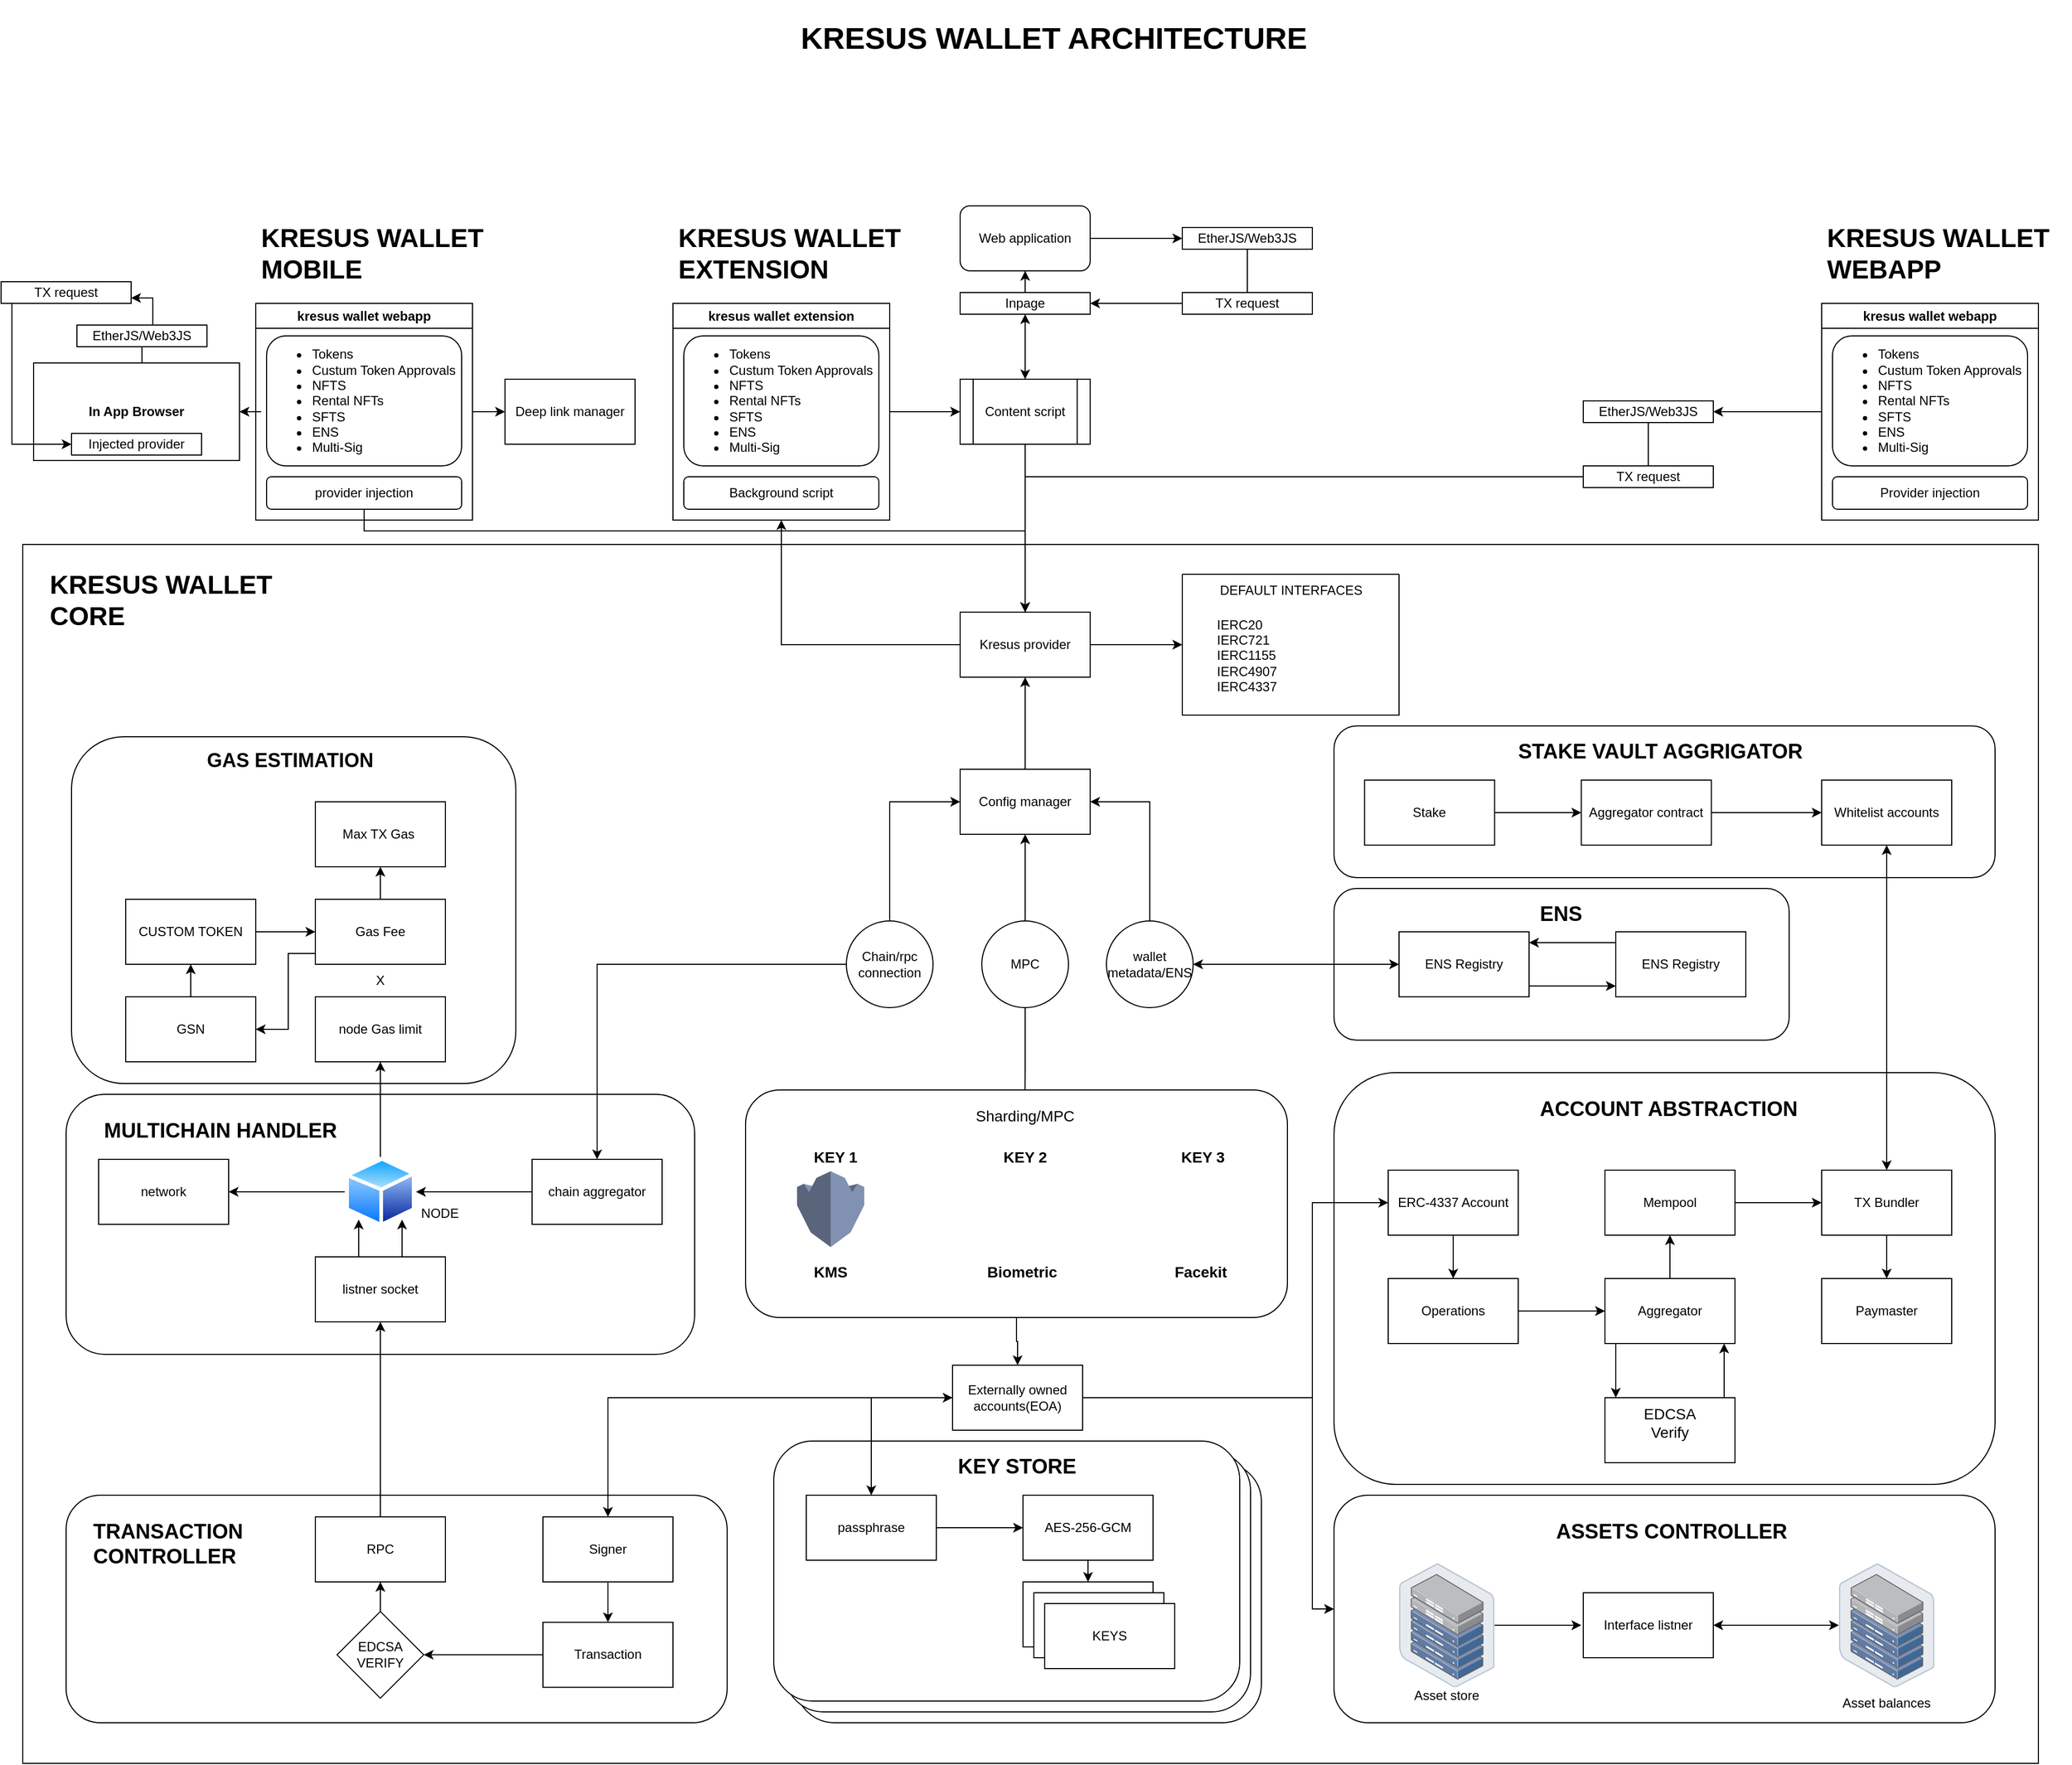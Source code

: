 <mxfile version="21.1.6" type="github">
  <diagram name="Page-1" id="n1fe1yE27rQRRwrI7tOu">
    <mxGraphModel dx="3718" dy="1398" grid="1" gridSize="10" guides="1" tooltips="1" connect="1" arrows="1" fold="1" page="1" pageScale="1" pageWidth="850" pageHeight="1100" math="0" shadow="0">
      <root>
        <mxCell id="0" />
        <mxCell id="1" parent="0" />
        <mxCell id="0-gvIS_jXQqOGHr48Svx-93" value="" style="rounded=0;whiteSpace=wrap;html=1;" parent="1" vertex="1">
          <mxGeometry x="-530" y="942.5" width="1860" height="1125" as="geometry" />
        </mxCell>
        <mxCell id="0-gvIS_jXQqOGHr48Svx-67" value="" style="rounded=1;whiteSpace=wrap;html=1;" parent="1" vertex="1">
          <mxGeometry x="183" y="1790" width="430" height="240" as="geometry" />
        </mxCell>
        <mxCell id="0-gvIS_jXQqOGHr48Svx-66" value="" style="rounded=1;whiteSpace=wrap;html=1;" parent="1" vertex="1">
          <mxGeometry x="173" y="1780" width="430" height="240" as="geometry" />
        </mxCell>
        <mxCell id="0-gvIS_jXQqOGHr48Svx-58" value="" style="rounded=1;whiteSpace=wrap;html=1;" parent="1" vertex="1">
          <mxGeometry x="163" y="1770" width="430" height="240" as="geometry" />
        </mxCell>
        <mxCell id="0-gvIS_jXQqOGHr48Svx-49" value="" style="rounded=1;whiteSpace=wrap;html=1;" parent="1" vertex="1">
          <mxGeometry x="-485" y="1120" width="410" height="320" as="geometry" />
        </mxCell>
        <mxCell id="0-gvIS_jXQqOGHr48Svx-39" value="" style="rounded=1;whiteSpace=wrap;html=1;" parent="1" vertex="1">
          <mxGeometry x="-490" y="1450" width="580" height="240" as="geometry" />
        </mxCell>
        <mxCell id="0-gvIS_jXQqOGHr48Svx-26" value="" style="rounded=1;whiteSpace=wrap;html=1;" parent="1" vertex="1">
          <mxGeometry x="680" y="1430" width="610" height="380" as="geometry" />
        </mxCell>
        <mxCell id="0-gvIS_jXQqOGHr48Svx-25" value="" style="rounded=1;whiteSpace=wrap;html=1;" parent="1" vertex="1">
          <mxGeometry x="680" y="1260" width="420" height="140" as="geometry" />
        </mxCell>
        <mxCell id="uHP_KrZKe9CXP2k7EGdI-4" value="" style="edgeStyle=orthogonalEdgeStyle;rounded=0;orthogonalLoop=1;jettySize=auto;html=1;" parent="1" source="uHP_KrZKe9CXP2k7EGdI-1" target="uHP_KrZKe9CXP2k7EGdI-3" edge="1">
          <mxGeometry relative="1" as="geometry" />
        </mxCell>
        <mxCell id="uHP_KrZKe9CXP2k7EGdI-1" value="kresus wallet extension" style="swimlane;whiteSpace=wrap;html=1;" parent="1" vertex="1">
          <mxGeometry x="70" y="720" width="200" height="200" as="geometry" />
        </mxCell>
        <mxCell id="uHP_KrZKe9CXP2k7EGdI-29" value="&lt;ul&gt;&lt;li&gt;Tokens&lt;/li&gt;&lt;li&gt;Custum Token Approvals&lt;/li&gt;&lt;li&gt;NFTS&lt;/li&gt;&lt;li&gt;Rental NFTs&lt;/li&gt;&lt;li&gt;SFTS&lt;/li&gt;&lt;li&gt;ENS&lt;/li&gt;&lt;li&gt;Multi-Sig&lt;/li&gt;&lt;/ul&gt;" style="rounded=1;whiteSpace=wrap;html=1;align=left;" parent="uHP_KrZKe9CXP2k7EGdI-1" vertex="1">
          <mxGeometry x="10" y="30" width="180" height="120" as="geometry" />
        </mxCell>
        <mxCell id="uHP_KrZKe9CXP2k7EGdI-30" value="Background script" style="rounded=1;whiteSpace=wrap;html=1;" parent="uHP_KrZKe9CXP2k7EGdI-1" vertex="1">
          <mxGeometry x="10" y="160" width="180" height="30" as="geometry" />
        </mxCell>
        <mxCell id="uHP_KrZKe9CXP2k7EGdI-12" value="" style="edgeStyle=orthogonalEdgeStyle;rounded=0;orthogonalLoop=1;jettySize=auto;html=1;" parent="1" source="uHP_KrZKe9CXP2k7EGdI-2" target="uHP_KrZKe9CXP2k7EGdI-10" edge="1">
          <mxGeometry relative="1" as="geometry" />
        </mxCell>
        <mxCell id="uHP_KrZKe9CXP2k7EGdI-2" value="Web application" style="rounded=1;whiteSpace=wrap;html=1;" parent="1" vertex="1">
          <mxGeometry x="335" y="630" width="120" height="60" as="geometry" />
        </mxCell>
        <mxCell id="uHP_KrZKe9CXP2k7EGdI-5" value="" style="edgeStyle=orthogonalEdgeStyle;rounded=0;orthogonalLoop=1;jettySize=auto;html=1;entryX=0.5;entryY=1;entryDx=0;entryDy=0;startArrow=classic;startFill=1;" parent="1" source="uHP_KrZKe9CXP2k7EGdI-3" target="uHP_KrZKe9CXP2k7EGdI-6" edge="1">
          <mxGeometry relative="1" as="geometry" />
        </mxCell>
        <mxCell id="uHP_KrZKe9CXP2k7EGdI-15" value="" style="edgeStyle=orthogonalEdgeStyle;rounded=0;orthogonalLoop=1;jettySize=auto;html=1;" parent="1" source="uHP_KrZKe9CXP2k7EGdI-3" target="uHP_KrZKe9CXP2k7EGdI-14" edge="1">
          <mxGeometry relative="1" as="geometry" />
        </mxCell>
        <mxCell id="uHP_KrZKe9CXP2k7EGdI-3" value="Content script" style="shape=process;whiteSpace=wrap;html=1;backgroundOutline=1;" parent="1" vertex="1">
          <mxGeometry x="335" y="790" width="120" height="60" as="geometry" />
        </mxCell>
        <mxCell id="uHP_KrZKe9CXP2k7EGdI-7" value="" style="edgeStyle=orthogonalEdgeStyle;rounded=0;orthogonalLoop=1;jettySize=auto;html=1;" parent="1" source="uHP_KrZKe9CXP2k7EGdI-6" target="uHP_KrZKe9CXP2k7EGdI-2" edge="1">
          <mxGeometry relative="1" as="geometry" />
        </mxCell>
        <mxCell id="uHP_KrZKe9CXP2k7EGdI-6" value="Inpage" style="rounded=0;whiteSpace=wrap;html=1;" parent="1" vertex="1">
          <mxGeometry x="335" y="710" width="120" height="20" as="geometry" />
        </mxCell>
        <mxCell id="uHP_KrZKe9CXP2k7EGdI-13" style="edgeStyle=orthogonalEdgeStyle;rounded=0;orthogonalLoop=1;jettySize=auto;html=1;entryX=1;entryY=0.5;entryDx=0;entryDy=0;" parent="1" source="0-gvIS_jXQqOGHr48Svx-9" target="uHP_KrZKe9CXP2k7EGdI-6" edge="1">
          <mxGeometry relative="1" as="geometry">
            <Array as="points" />
          </mxGeometry>
        </mxCell>
        <mxCell id="uHP_KrZKe9CXP2k7EGdI-10" value="EtherJS/Web3JS" style="rounded=0;whiteSpace=wrap;html=1;" parent="1" vertex="1">
          <mxGeometry x="540" y="650" width="120" height="20" as="geometry" />
        </mxCell>
        <mxCell id="uHP_KrZKe9CXP2k7EGdI-16" style="edgeStyle=orthogonalEdgeStyle;rounded=0;orthogonalLoop=1;jettySize=auto;html=1;entryX=0.5;entryY=1;entryDx=0;entryDy=0;" parent="1" source="uHP_KrZKe9CXP2k7EGdI-14" target="uHP_KrZKe9CXP2k7EGdI-1" edge="1">
          <mxGeometry relative="1" as="geometry" />
        </mxCell>
        <mxCell id="uHP_KrZKe9CXP2k7EGdI-28" style="edgeStyle=orthogonalEdgeStyle;rounded=0;orthogonalLoop=1;jettySize=auto;html=1;entryX=0;entryY=0.5;entryDx=0;entryDy=0;" parent="1" source="uHP_KrZKe9CXP2k7EGdI-14" edge="1">
          <mxGeometry relative="1" as="geometry">
            <mxPoint x="540.0" y="1035" as="targetPoint" />
          </mxGeometry>
        </mxCell>
        <mxCell id="uHP_KrZKe9CXP2k7EGdI-14" value="Kresus provider" style="whiteSpace=wrap;html=1;" parent="1" vertex="1">
          <mxGeometry x="335" y="1005" width="120" height="60" as="geometry" />
        </mxCell>
        <mxCell id="0-gvIS_jXQqOGHr48Svx-2" value="" style="edgeStyle=orthogonalEdgeStyle;rounded=0;orthogonalLoop=1;jettySize=auto;html=1;" parent="1" source="uHP_KrZKe9CXP2k7EGdI-17" target="uHP_KrZKe9CXP2k7EGdI-14" edge="1">
          <mxGeometry relative="1" as="geometry" />
        </mxCell>
        <mxCell id="uHP_KrZKe9CXP2k7EGdI-17" value="Config manager" style="whiteSpace=wrap;html=1;" parent="1" vertex="1">
          <mxGeometry x="335" y="1150" width="120" height="60" as="geometry" />
        </mxCell>
        <mxCell id="uHP_KrZKe9CXP2k7EGdI-20" style="edgeStyle=orthogonalEdgeStyle;rounded=0;orthogonalLoop=1;jettySize=auto;html=1;" parent="1" source="uHP_KrZKe9CXP2k7EGdI-19" target="uHP_KrZKe9CXP2k7EGdI-17" edge="1">
          <mxGeometry relative="1" as="geometry">
            <Array as="points">
              <mxPoint x="270" y="1180" />
            </Array>
          </mxGeometry>
        </mxCell>
        <mxCell id="0-gvIS_jXQqOGHr48Svx-30" value="" style="edgeStyle=orthogonalEdgeStyle;rounded=0;orthogonalLoop=1;jettySize=auto;html=1;" parent="1" source="uHP_KrZKe9CXP2k7EGdI-19" target="0-gvIS_jXQqOGHr48Svx-29" edge="1">
          <mxGeometry relative="1" as="geometry" />
        </mxCell>
        <mxCell id="uHP_KrZKe9CXP2k7EGdI-19" value="Chain/rpc&lt;br&gt;connection" style="ellipse;whiteSpace=wrap;html=1;aspect=fixed;" parent="1" vertex="1">
          <mxGeometry x="230" y="1290" width="80" height="80" as="geometry" />
        </mxCell>
        <mxCell id="uHP_KrZKe9CXP2k7EGdI-22" style="edgeStyle=orthogonalEdgeStyle;rounded=0;orthogonalLoop=1;jettySize=auto;html=1;entryX=0.5;entryY=1;entryDx=0;entryDy=0;" parent="1" source="uHP_KrZKe9CXP2k7EGdI-21" target="uHP_KrZKe9CXP2k7EGdI-17" edge="1">
          <mxGeometry relative="1" as="geometry" />
        </mxCell>
        <mxCell id="GO1gQ9hhBlQTtiSkjved-18" value="" style="edgeStyle=orthogonalEdgeStyle;rounded=0;orthogonalLoop=1;jettySize=auto;html=1;" parent="1" source="uHP_KrZKe9CXP2k7EGdI-21" target="GO1gQ9hhBlQTtiSkjved-11" edge="1">
          <mxGeometry relative="1" as="geometry" />
        </mxCell>
        <mxCell id="uHP_KrZKe9CXP2k7EGdI-21" value="MPC" style="ellipse;whiteSpace=wrap;html=1;aspect=fixed;" parent="1" vertex="1">
          <mxGeometry x="355" y="1290" width="80" height="80" as="geometry" />
        </mxCell>
        <mxCell id="uHP_KrZKe9CXP2k7EGdI-24" value="" style="edgeStyle=orthogonalEdgeStyle;rounded=0;orthogonalLoop=1;jettySize=auto;html=1;" parent="1" source="uHP_KrZKe9CXP2k7EGdI-23" target="uHP_KrZKe9CXP2k7EGdI-17" edge="1">
          <mxGeometry relative="1" as="geometry">
            <Array as="points">
              <mxPoint x="510" y="1180" />
            </Array>
          </mxGeometry>
        </mxCell>
        <mxCell id="0-gvIS_jXQqOGHr48Svx-20" value="" style="edgeStyle=orthogonalEdgeStyle;rounded=0;orthogonalLoop=1;jettySize=auto;html=1;strokeColor=none;startArrow=classic;startFill=1;" parent="1" source="uHP_KrZKe9CXP2k7EGdI-23" target="0-gvIS_jXQqOGHr48Svx-19" edge="1">
          <mxGeometry relative="1" as="geometry" />
        </mxCell>
        <mxCell id="0-gvIS_jXQqOGHr48Svx-23" style="edgeStyle=orthogonalEdgeStyle;rounded=0;orthogonalLoop=1;jettySize=auto;html=1;entryX=0;entryY=0.5;entryDx=0;entryDy=0;startArrow=classic;startFill=1;" parent="1" source="uHP_KrZKe9CXP2k7EGdI-23" target="0-gvIS_jXQqOGHr48Svx-19" edge="1">
          <mxGeometry relative="1" as="geometry">
            <mxPoint x="630" y="1370" as="targetPoint" />
          </mxGeometry>
        </mxCell>
        <mxCell id="uHP_KrZKe9CXP2k7EGdI-23" value="wallet metadata/ENS" style="ellipse;whiteSpace=wrap;html=1;aspect=fixed;" parent="1" vertex="1">
          <mxGeometry x="470" y="1290" width="80" height="80" as="geometry" />
        </mxCell>
        <mxCell id="uHP_KrZKe9CXP2k7EGdI-36" value="" style="edgeStyle=orthogonalEdgeStyle;rounded=0;orthogonalLoop=1;jettySize=auto;html=1;startArrow=classic;startFill=1;" parent="1" source="uHP_KrZKe9CXP2k7EGdI-25" target="uHP_KrZKe9CXP2k7EGdI-35" edge="1">
          <mxGeometry relative="1" as="geometry" />
        </mxCell>
        <mxCell id="GO1gQ9hhBlQTtiSkjved-21" style="edgeStyle=orthogonalEdgeStyle;rounded=0;orthogonalLoop=1;jettySize=auto;html=1;entryX=0;entryY=0.5;entryDx=0;entryDy=0;" parent="1" source="uHP_KrZKe9CXP2k7EGdI-25" target="uHP_KrZKe9CXP2k7EGdI-33" edge="1">
          <mxGeometry relative="1" as="geometry">
            <Array as="points">
              <mxPoint x="660" y="1730" />
              <mxPoint x="660" y="1550" />
            </Array>
          </mxGeometry>
        </mxCell>
        <mxCell id="GO1gQ9hhBlQTtiSkjved-29" style="edgeStyle=orthogonalEdgeStyle;rounded=0;orthogonalLoop=1;jettySize=auto;html=1;entryX=0;entryY=0.5;entryDx=0;entryDy=0;" parent="1" source="uHP_KrZKe9CXP2k7EGdI-25" target="GO1gQ9hhBlQTtiSkjved-25" edge="1">
          <mxGeometry relative="1" as="geometry">
            <Array as="points">
              <mxPoint x="660" y="1730" />
              <mxPoint x="660" y="1925" />
            </Array>
          </mxGeometry>
        </mxCell>
        <mxCell id="uHP_KrZKe9CXP2k7EGdI-25" value="Externally owned accounts(EOA)" style="whiteSpace=wrap;html=1;" parent="1" vertex="1">
          <mxGeometry x="328" y="1700" width="120" height="60" as="geometry" />
        </mxCell>
        <mxCell id="uHP_KrZKe9CXP2k7EGdI-32" value="" style="swimlane;startSize=0;" parent="1" vertex="1">
          <mxGeometry x="540" y="970" width="200" height="130" as="geometry" />
        </mxCell>
        <mxCell id="uHP_KrZKe9CXP2k7EGdI-38" value="DEFAULT INTERFACES" style="text;html=1;align=center;verticalAlign=middle;resizable=0;points=[];autosize=1;strokeColor=none;fillColor=none;" parent="uHP_KrZKe9CXP2k7EGdI-32" vertex="1">
          <mxGeometry x="20" width="160" height="30" as="geometry" />
        </mxCell>
        <mxCell id="uHP_KrZKe9CXP2k7EGdI-37" value="IERC20&lt;br&gt;IERC721&lt;br&gt;IERC1155&lt;br&gt;IERC4907&lt;br&gt;IERC4337" style="text;html=1;align=left;verticalAlign=middle;resizable=0;points=[];autosize=1;strokeColor=none;fillColor=none;" parent="uHP_KrZKe9CXP2k7EGdI-32" vertex="1">
          <mxGeometry x="30" y="30" width="80" height="90" as="geometry" />
        </mxCell>
        <mxCell id="0-gvIS_jXQqOGHr48Svx-18" value="" style="edgeStyle=orthogonalEdgeStyle;rounded=0;orthogonalLoop=1;jettySize=auto;html=1;" parent="1" source="uHP_KrZKe9CXP2k7EGdI-33" target="0-gvIS_jXQqOGHr48Svx-11" edge="1">
          <mxGeometry relative="1" as="geometry" />
        </mxCell>
        <mxCell id="uHP_KrZKe9CXP2k7EGdI-33" value="ERC-4337 Account" style="whiteSpace=wrap;html=1;" parent="1" vertex="1">
          <mxGeometry x="730" y="1520" width="120" height="60" as="geometry" />
        </mxCell>
        <mxCell id="0-gvIS_jXQqOGHr48Svx-61" value="" style="edgeStyle=orthogonalEdgeStyle;rounded=0;orthogonalLoop=1;jettySize=auto;html=1;" parent="1" source="uHP_KrZKe9CXP2k7EGdI-35" target="0-gvIS_jXQqOGHr48Svx-60" edge="1">
          <mxGeometry relative="1" as="geometry" />
        </mxCell>
        <mxCell id="uHP_KrZKe9CXP2k7EGdI-35" value="passphrase" style="whiteSpace=wrap;html=1;" parent="1" vertex="1">
          <mxGeometry x="193" y="1820" width="120" height="60" as="geometry" />
        </mxCell>
        <mxCell id="0-gvIS_jXQqOGHr48Svx-1" value="&lt;h1 style=&quot;font-size: 19px;&quot;&gt;ENS&lt;/h1&gt;" style="text;html=1;strokeColor=none;fillColor=none;spacing=5;spacingTop=-20;whiteSpace=wrap;overflow=hidden;rounded=0;fontSize=19;" parent="1" vertex="1">
          <mxGeometry x="865" y="1270" width="50" height="30" as="geometry" />
        </mxCell>
        <mxCell id="0-gvIS_jXQqOGHr48Svx-13" value="" style="edgeStyle=orthogonalEdgeStyle;rounded=0;orthogonalLoop=1;jettySize=auto;html=1;" parent="1" source="0-gvIS_jXQqOGHr48Svx-5" target="0-gvIS_jXQqOGHr48Svx-7" edge="1">
          <mxGeometry relative="1" as="geometry" />
        </mxCell>
        <mxCell id="GO1gQ9hhBlQTtiSkjved-23" value="" style="edgeStyle=orthogonalEdgeStyle;rounded=0;orthogonalLoop=1;jettySize=auto;html=1;" parent="1" source="0-gvIS_jXQqOGHr48Svx-5" target="GO1gQ9hhBlQTtiSkjved-22" edge="1">
          <mxGeometry relative="1" as="geometry">
            <Array as="points">
              <mxPoint x="940" y="1710" />
              <mxPoint x="940" y="1710" />
            </Array>
          </mxGeometry>
        </mxCell>
        <mxCell id="0-gvIS_jXQqOGHr48Svx-5" value="Aggregator" style="whiteSpace=wrap;html=1;" parent="1" vertex="1">
          <mxGeometry x="930" y="1620" width="120" height="60" as="geometry" />
        </mxCell>
        <mxCell id="0-gvIS_jXQqOGHr48Svx-15" value="" style="edgeStyle=orthogonalEdgeStyle;rounded=0;orthogonalLoop=1;jettySize=auto;html=1;" parent="1" source="0-gvIS_jXQqOGHr48Svx-7" target="0-gvIS_jXQqOGHr48Svx-14" edge="1">
          <mxGeometry relative="1" as="geometry" />
        </mxCell>
        <mxCell id="0-gvIS_jXQqOGHr48Svx-7" value="Mempool" style="whiteSpace=wrap;html=1;" parent="1" vertex="1">
          <mxGeometry x="930" y="1520" width="120" height="60" as="geometry" />
        </mxCell>
        <mxCell id="0-gvIS_jXQqOGHr48Svx-10" value="" style="edgeStyle=orthogonalEdgeStyle;rounded=0;orthogonalLoop=1;jettySize=auto;html=1;entryX=1;entryY=0.5;entryDx=0;entryDy=0;" parent="1" source="uHP_KrZKe9CXP2k7EGdI-10" target="0-gvIS_jXQqOGHr48Svx-9" edge="1">
          <mxGeometry relative="1" as="geometry">
            <Array as="points">
              <mxPoint x="600" y="720" />
            </Array>
            <mxPoint x="590" y="670" as="sourcePoint" />
            <mxPoint x="455" y="720" as="targetPoint" />
          </mxGeometry>
        </mxCell>
        <mxCell id="0-gvIS_jXQqOGHr48Svx-9" value="TX request" style="rounded=0;whiteSpace=wrap;html=1;" parent="1" vertex="1">
          <mxGeometry x="540" y="710" width="120" height="20" as="geometry" />
        </mxCell>
        <mxCell id="0-gvIS_jXQqOGHr48Svx-12" value="" style="edgeStyle=orthogonalEdgeStyle;rounded=0;orthogonalLoop=1;jettySize=auto;html=1;" parent="1" source="0-gvIS_jXQqOGHr48Svx-11" target="0-gvIS_jXQqOGHr48Svx-5" edge="1">
          <mxGeometry relative="1" as="geometry" />
        </mxCell>
        <mxCell id="0-gvIS_jXQqOGHr48Svx-11" value="Operations" style="whiteSpace=wrap;html=1;" parent="1" vertex="1">
          <mxGeometry x="730" y="1620" width="120" height="60" as="geometry" />
        </mxCell>
        <mxCell id="0-gvIS_jXQqOGHr48Svx-17" value="" style="edgeStyle=orthogonalEdgeStyle;rounded=0;orthogonalLoop=1;jettySize=auto;html=1;" parent="1" source="0-gvIS_jXQqOGHr48Svx-14" target="0-gvIS_jXQqOGHr48Svx-16" edge="1">
          <mxGeometry relative="1" as="geometry" />
        </mxCell>
        <mxCell id="0-gvIS_jXQqOGHr48Svx-14" value="TX Bundler" style="whiteSpace=wrap;html=1;" parent="1" vertex="1">
          <mxGeometry x="1130" y="1520" width="120" height="60" as="geometry" />
        </mxCell>
        <mxCell id="0-gvIS_jXQqOGHr48Svx-16" value="Paymaster" style="whiteSpace=wrap;html=1;" parent="1" vertex="1">
          <mxGeometry x="1130" y="1620" width="120" height="60" as="geometry" />
        </mxCell>
        <mxCell id="0-gvIS_jXQqOGHr48Svx-22" value="" style="edgeStyle=orthogonalEdgeStyle;rounded=0;orthogonalLoop=1;jettySize=auto;html=1;" parent="1" source="0-gvIS_jXQqOGHr48Svx-19" target="0-gvIS_jXQqOGHr48Svx-21" edge="1">
          <mxGeometry relative="1" as="geometry">
            <Array as="points">
              <mxPoint x="900" y="1350" />
              <mxPoint x="900" y="1350" />
            </Array>
          </mxGeometry>
        </mxCell>
        <mxCell id="0-gvIS_jXQqOGHr48Svx-19" value="ENS Registry" style="whiteSpace=wrap;html=1;" parent="1" vertex="1">
          <mxGeometry x="740" y="1300" width="120" height="60" as="geometry" />
        </mxCell>
        <mxCell id="0-gvIS_jXQqOGHr48Svx-21" value="ENS Registry" style="whiteSpace=wrap;html=1;" parent="1" vertex="1">
          <mxGeometry x="940" y="1300" width="120" height="60" as="geometry" />
        </mxCell>
        <mxCell id="0-gvIS_jXQqOGHr48Svx-24" value="" style="edgeStyle=orthogonalEdgeStyle;rounded=0;orthogonalLoop=1;jettySize=auto;html=1;startArrow=classic;startFill=1;endArrow=none;endFill=0;" parent="1" edge="1">
          <mxGeometry relative="1" as="geometry">
            <mxPoint x="860" y="1310" as="sourcePoint" />
            <mxPoint x="940" y="1310" as="targetPoint" />
            <Array as="points">
              <mxPoint x="900" y="1310" />
              <mxPoint x="900" y="1310" />
            </Array>
          </mxGeometry>
        </mxCell>
        <mxCell id="0-gvIS_jXQqOGHr48Svx-27" value="&lt;h1&gt;KRESUS WALLET EXTENSION&lt;/h1&gt;" style="text;html=1;strokeColor=none;fillColor=none;spacing=5;spacingTop=-20;whiteSpace=wrap;overflow=hidden;rounded=0;" parent="1" vertex="1">
          <mxGeometry x="70" y="640" width="230" height="60" as="geometry" />
        </mxCell>
        <mxCell id="0-gvIS_jXQqOGHr48Svx-28" value="&lt;h1 style=&quot;font-size: 19px;&quot;&gt;ACCOUNT ABSTRACTION&lt;/h1&gt;" style="text;html=1;strokeColor=none;fillColor=none;spacing=5;spacingTop=-20;whiteSpace=wrap;overflow=hidden;rounded=0;fontSize=19;" parent="1" vertex="1">
          <mxGeometry x="865" y="1450" width="250" height="30" as="geometry" />
        </mxCell>
        <mxCell id="0-gvIS_jXQqOGHr48Svx-32" value="" style="edgeStyle=orthogonalEdgeStyle;rounded=0;orthogonalLoop=1;jettySize=auto;html=1;entryX=1;entryY=0.5;entryDx=0;entryDy=0;" parent="1" source="0-gvIS_jXQqOGHr48Svx-29" target="4Xqdw0RBf_yIWAhOPVlr-11" edge="1">
          <mxGeometry relative="1" as="geometry">
            <mxPoint x="-155" y="1553.048" as="targetPoint" />
          </mxGeometry>
        </mxCell>
        <mxCell id="0-gvIS_jXQqOGHr48Svx-29" value="chain aggregator" style="whiteSpace=wrap;html=1;" parent="1" vertex="1">
          <mxGeometry x="-60" y="1510" width="120" height="60" as="geometry" />
        </mxCell>
        <mxCell id="0-gvIS_jXQqOGHr48Svx-43" value="" style="edgeStyle=orthogonalEdgeStyle;rounded=0;orthogonalLoop=1;jettySize=auto;html=1;exitX=0.5;exitY=0;exitDx=0;exitDy=0;" parent="1" source="4Xqdw0RBf_yIWAhOPVlr-11" target="0-gvIS_jXQqOGHr48Svx-42" edge="1">
          <mxGeometry relative="1" as="geometry">
            <mxPoint x="-214.952" y="1523" as="sourcePoint" />
          </mxGeometry>
        </mxCell>
        <mxCell id="0-gvIS_jXQqOGHr48Svx-33" value="network" style="whiteSpace=wrap;html=1;" parent="1" vertex="1">
          <mxGeometry x="-460" y="1510" width="120" height="60" as="geometry" />
        </mxCell>
        <mxCell id="4Xqdw0RBf_yIWAhOPVlr-13" value="" style="edgeStyle=orthogonalEdgeStyle;rounded=0;orthogonalLoop=1;jettySize=auto;html=1;" edge="1" parent="1" source="0-gvIS_jXQqOGHr48Svx-35" target="4Xqdw0RBf_yIWAhOPVlr-11">
          <mxGeometry relative="1" as="geometry">
            <Array as="points">
              <mxPoint x="-180" y="1580" />
              <mxPoint x="-180" y="1580" />
            </Array>
          </mxGeometry>
        </mxCell>
        <mxCell id="4Xqdw0RBf_yIWAhOPVlr-14" value="" style="edgeStyle=orthogonalEdgeStyle;rounded=0;orthogonalLoop=1;jettySize=auto;html=1;" edge="1" parent="1" source="0-gvIS_jXQqOGHr48Svx-35" target="4Xqdw0RBf_yIWAhOPVlr-11">
          <mxGeometry relative="1" as="geometry">
            <Array as="points">
              <mxPoint x="-220" y="1580" />
              <mxPoint x="-220" y="1580" />
            </Array>
          </mxGeometry>
        </mxCell>
        <mxCell id="0-gvIS_jXQqOGHr48Svx-35" value="listner socket" style="whiteSpace=wrap;html=1;" parent="1" vertex="1">
          <mxGeometry x="-260" y="1600" width="120" height="60" as="geometry" />
        </mxCell>
        <mxCell id="0-gvIS_jXQqOGHr48Svx-40" value="&lt;h1 style=&quot;font-size: 18px;&quot;&gt;GAS ESTIMATION&lt;/h1&gt;" style="text;html=1;strokeColor=none;fillColor=none;spacing=5;spacingTop=-20;whiteSpace=wrap;overflow=hidden;rounded=0;fontSize=18;" parent="1" vertex="1">
          <mxGeometry x="-365" y="1130" width="170" height="30" as="geometry" />
        </mxCell>
        <mxCell id="0-gvIS_jXQqOGHr48Svx-42" value="node Gas limit" style="whiteSpace=wrap;html=1;" parent="1" vertex="1">
          <mxGeometry x="-260" y="1360" width="120" height="60" as="geometry" />
        </mxCell>
        <mxCell id="0-gvIS_jXQqOGHr48Svx-48" value="" style="edgeStyle=orthogonalEdgeStyle;rounded=0;orthogonalLoop=1;jettySize=auto;html=1;" parent="1" source="0-gvIS_jXQqOGHr48Svx-44" target="0-gvIS_jXQqOGHr48Svx-47" edge="1">
          <mxGeometry relative="1" as="geometry" />
        </mxCell>
        <mxCell id="0-gvIS_jXQqOGHr48Svx-52" value="" style="edgeStyle=orthogonalEdgeStyle;rounded=0;orthogonalLoop=1;jettySize=auto;html=1;" parent="1" source="0-gvIS_jXQqOGHr48Svx-44" target="0-gvIS_jXQqOGHr48Svx-51" edge="1">
          <mxGeometry relative="1" as="geometry">
            <Array as="points">
              <mxPoint x="-285" y="1320" />
              <mxPoint x="-285" y="1390" />
            </Array>
          </mxGeometry>
        </mxCell>
        <mxCell id="0-gvIS_jXQqOGHr48Svx-44" value="Gas Fee" style="whiteSpace=wrap;html=1;" parent="1" vertex="1">
          <mxGeometry x="-260" y="1270" width="120" height="60" as="geometry" />
        </mxCell>
        <mxCell id="0-gvIS_jXQqOGHr48Svx-46" value="X" style="text;html=1;strokeColor=none;fillColor=none;align=center;verticalAlign=middle;whiteSpace=wrap;rounded=0;" parent="1" vertex="1">
          <mxGeometry x="-230" y="1330" width="60" height="30" as="geometry" />
        </mxCell>
        <mxCell id="0-gvIS_jXQqOGHr48Svx-47" value="Max TX Gas&amp;nbsp;" style="whiteSpace=wrap;html=1;" parent="1" vertex="1">
          <mxGeometry x="-260" y="1180" width="120" height="60" as="geometry" />
        </mxCell>
        <mxCell id="0-gvIS_jXQqOGHr48Svx-50" value="&lt;h1 style=&quot;font-size: 19px;&quot;&gt;MULTICHAIN HANDLER&lt;/h1&gt;" style="text;html=1;strokeColor=none;fillColor=none;spacing=5;spacingTop=-20;whiteSpace=wrap;overflow=hidden;rounded=0;fontSize=19;" parent="1" vertex="1">
          <mxGeometry x="-460" y="1470" width="230" height="30" as="geometry" />
        </mxCell>
        <mxCell id="0-gvIS_jXQqOGHr48Svx-54" value="" style="edgeStyle=orthogonalEdgeStyle;rounded=0;orthogonalLoop=1;jettySize=auto;html=1;" parent="1" source="0-gvIS_jXQqOGHr48Svx-51" target="0-gvIS_jXQqOGHr48Svx-53" edge="1">
          <mxGeometry relative="1" as="geometry" />
        </mxCell>
        <mxCell id="0-gvIS_jXQqOGHr48Svx-51" value="GSN" style="whiteSpace=wrap;html=1;" parent="1" vertex="1">
          <mxGeometry x="-435" y="1360" width="120" height="60" as="geometry" />
        </mxCell>
        <mxCell id="0-gvIS_jXQqOGHr48Svx-56" style="edgeStyle=orthogonalEdgeStyle;rounded=0;orthogonalLoop=1;jettySize=auto;html=1;" parent="1" source="0-gvIS_jXQqOGHr48Svx-53" target="0-gvIS_jXQqOGHr48Svx-44" edge="1">
          <mxGeometry relative="1" as="geometry" />
        </mxCell>
        <mxCell id="0-gvIS_jXQqOGHr48Svx-53" value="CUSTOM TOKEN" style="whiteSpace=wrap;html=1;" parent="1" vertex="1">
          <mxGeometry x="-435" y="1270" width="120" height="60" as="geometry" />
        </mxCell>
        <mxCell id="0-gvIS_jXQqOGHr48Svx-59" value="&lt;h1 style=&quot;font-size: 19px;&quot;&gt;KEY STORE&lt;/h1&gt;" style="text;html=1;strokeColor=none;fillColor=none;spacing=5;spacingTop=-20;whiteSpace=wrap;overflow=hidden;rounded=0;fontSize=19;" parent="1" vertex="1">
          <mxGeometry x="328" y="1780" width="120" height="30" as="geometry" />
        </mxCell>
        <mxCell id="0-gvIS_jXQqOGHr48Svx-63" value="" style="edgeStyle=orthogonalEdgeStyle;rounded=0;orthogonalLoop=1;jettySize=auto;html=1;" parent="1" source="0-gvIS_jXQqOGHr48Svx-60" target="0-gvIS_jXQqOGHr48Svx-62" edge="1">
          <mxGeometry relative="1" as="geometry" />
        </mxCell>
        <mxCell id="0-gvIS_jXQqOGHr48Svx-60" value="AES-256-GCM" style="whiteSpace=wrap;html=1;" parent="1" vertex="1">
          <mxGeometry x="393" y="1820" width="120" height="60" as="geometry" />
        </mxCell>
        <mxCell id="0-gvIS_jXQqOGHr48Svx-62" value="" style="whiteSpace=wrap;html=1;" parent="1" vertex="1">
          <mxGeometry x="393" y="1900" width="120" height="60" as="geometry" />
        </mxCell>
        <mxCell id="0-gvIS_jXQqOGHr48Svx-64" value="" style="whiteSpace=wrap;html=1;" parent="1" vertex="1">
          <mxGeometry x="403" y="1910" width="120" height="60" as="geometry" />
        </mxCell>
        <mxCell id="0-gvIS_jXQqOGHr48Svx-65" value="KEYS" style="whiteSpace=wrap;html=1;" parent="1" vertex="1">
          <mxGeometry x="413" y="1920" width="120" height="60" as="geometry" />
        </mxCell>
        <mxCell id="0-gvIS_jXQqOGHr48Svx-83" style="edgeStyle=orthogonalEdgeStyle;rounded=0;orthogonalLoop=1;jettySize=auto;html=1;entryX=1;entryY=0.5;entryDx=0;entryDy=0;" parent="1" source="0-gvIS_jXQqOGHr48Svx-70" target="0-gvIS_jXQqOGHr48Svx-79" edge="1">
          <mxGeometry relative="1" as="geometry" />
        </mxCell>
        <mxCell id="0-gvIS_jXQqOGHr48Svx-70" value="kresus wallet webapp" style="swimlane;whiteSpace=wrap;html=1;" parent="1" vertex="1">
          <mxGeometry x="1130" y="720" width="200" height="200" as="geometry" />
        </mxCell>
        <mxCell id="0-gvIS_jXQqOGHr48Svx-71" value="&lt;ul&gt;&lt;li&gt;Tokens&lt;/li&gt;&lt;li&gt;Custum Token Approvals&lt;/li&gt;&lt;li&gt;NFTS&lt;/li&gt;&lt;li&gt;Rental NFTs&lt;/li&gt;&lt;li&gt;SFTS&lt;/li&gt;&lt;li&gt;ENS&lt;/li&gt;&lt;li&gt;Multi-Sig&lt;/li&gt;&lt;/ul&gt;" style="rounded=1;whiteSpace=wrap;html=1;align=left;" parent="0-gvIS_jXQqOGHr48Svx-70" vertex="1">
          <mxGeometry x="10" y="30" width="180" height="120" as="geometry" />
        </mxCell>
        <mxCell id="0-gvIS_jXQqOGHr48Svx-72" value="Provider injection" style="rounded=1;whiteSpace=wrap;html=1;" parent="0-gvIS_jXQqOGHr48Svx-70" vertex="1">
          <mxGeometry x="10" y="160" width="180" height="30" as="geometry" />
        </mxCell>
        <mxCell id="0-gvIS_jXQqOGHr48Svx-78" style="edgeStyle=orthogonalEdgeStyle;rounded=0;orthogonalLoop=1;jettySize=auto;html=1;entryX=0.5;entryY=0;entryDx=0;entryDy=0;" parent="1" source="0-gvIS_jXQqOGHr48Svx-81" target="uHP_KrZKe9CXP2k7EGdI-14" edge="1">
          <mxGeometry relative="1" as="geometry">
            <Array as="points" />
            <mxPoint x="825" y="880" as="targetPoint" />
          </mxGeometry>
        </mxCell>
        <mxCell id="0-gvIS_jXQqOGHr48Svx-79" value="EtherJS/Web3JS" style="rounded=0;whiteSpace=wrap;html=1;" parent="1" vertex="1">
          <mxGeometry x="910" y="810" width="120" height="20" as="geometry" />
        </mxCell>
        <mxCell id="0-gvIS_jXQqOGHr48Svx-80" value="" style="edgeStyle=orthogonalEdgeStyle;rounded=0;orthogonalLoop=1;jettySize=auto;html=1;entryX=1;entryY=0.5;entryDx=0;entryDy=0;" parent="1" source="0-gvIS_jXQqOGHr48Svx-79" target="0-gvIS_jXQqOGHr48Svx-81" edge="1">
          <mxGeometry relative="1" as="geometry">
            <Array as="points">
              <mxPoint x="970" y="880" />
            </Array>
            <mxPoint x="960" y="830" as="sourcePoint" />
            <mxPoint x="825" y="880" as="targetPoint" />
          </mxGeometry>
        </mxCell>
        <mxCell id="0-gvIS_jXQqOGHr48Svx-81" value="TX request" style="rounded=0;whiteSpace=wrap;html=1;" parent="1" vertex="1">
          <mxGeometry x="910" y="870" width="120" height="20" as="geometry" />
        </mxCell>
        <mxCell id="0-gvIS_jXQqOGHr48Svx-82" value="&lt;h1&gt;KRESUS WALLET WEBAPP&lt;/h1&gt;" style="text;html=1;strokeColor=none;fillColor=none;spacing=5;spacingTop=-20;whiteSpace=wrap;overflow=hidden;rounded=0;" parent="1" vertex="1">
          <mxGeometry x="1130" y="640" width="230" height="60" as="geometry" />
        </mxCell>
        <mxCell id="0-gvIS_jXQqOGHr48Svx-101" value="" style="edgeStyle=orthogonalEdgeStyle;rounded=0;orthogonalLoop=1;jettySize=auto;html=1;" parent="1" source="0-gvIS_jXQqOGHr48Svx-85" target="0-gvIS_jXQqOGHr48Svx-100" edge="1">
          <mxGeometry relative="1" as="geometry" />
        </mxCell>
        <mxCell id="0-gvIS_jXQqOGHr48Svx-105" value="" style="edgeStyle=orthogonalEdgeStyle;rounded=0;orthogonalLoop=1;jettySize=auto;html=1;" parent="1" source="0-gvIS_jXQqOGHr48Svx-85" target="0-gvIS_jXQqOGHr48Svx-104" edge="1">
          <mxGeometry relative="1" as="geometry" />
        </mxCell>
        <mxCell id="0-gvIS_jXQqOGHr48Svx-85" value="kresus wallet webapp" style="swimlane;whiteSpace=wrap;html=1;" parent="1" vertex="1">
          <mxGeometry x="-315" y="720" width="200" height="200" as="geometry" />
        </mxCell>
        <mxCell id="0-gvIS_jXQqOGHr48Svx-86" value="&lt;ul&gt;&lt;li&gt;Tokens&lt;/li&gt;&lt;li&gt;Custum Token Approvals&lt;/li&gt;&lt;li&gt;NFTS&lt;/li&gt;&lt;li&gt;Rental NFTs&lt;/li&gt;&lt;li&gt;SFTS&lt;/li&gt;&lt;li&gt;ENS&lt;/li&gt;&lt;li&gt;Multi-Sig&lt;/li&gt;&lt;/ul&gt;" style="rounded=1;whiteSpace=wrap;html=1;align=left;" parent="0-gvIS_jXQqOGHr48Svx-85" vertex="1">
          <mxGeometry x="10" y="30" width="180" height="120" as="geometry" />
        </mxCell>
        <mxCell id="0-gvIS_jXQqOGHr48Svx-87" value="provider injection" style="rounded=1;whiteSpace=wrap;html=1;" parent="0-gvIS_jXQqOGHr48Svx-85" vertex="1">
          <mxGeometry x="10" y="160" width="180" height="30" as="geometry" />
        </mxCell>
        <mxCell id="0-gvIS_jXQqOGHr48Svx-110" style="edgeStyle=orthogonalEdgeStyle;rounded=0;orthogonalLoop=1;jettySize=auto;html=1;entryX=1;entryY=0.75;entryDx=0;entryDy=0;" parent="1" source="0-gvIS_jXQqOGHr48Svx-88" target="0-gvIS_jXQqOGHr48Svx-90" edge="1">
          <mxGeometry relative="1" as="geometry">
            <Array as="points">
              <mxPoint x="-410" y="715" />
            </Array>
          </mxGeometry>
        </mxCell>
        <mxCell id="0-gvIS_jXQqOGHr48Svx-111" value="" style="edgeStyle=orthogonalEdgeStyle;rounded=0;orthogonalLoop=1;jettySize=auto;html=1;" parent="1" source="0-gvIS_jXQqOGHr48Svx-88" target="0-gvIS_jXQqOGHr48Svx-102" edge="1">
          <mxGeometry relative="1" as="geometry" />
        </mxCell>
        <mxCell id="0-gvIS_jXQqOGHr48Svx-88" value="EtherJS/Web3JS" style="rounded=0;whiteSpace=wrap;html=1;" parent="1" vertex="1">
          <mxGeometry x="-480" y="740" width="120" height="20" as="geometry" />
        </mxCell>
        <mxCell id="0-gvIS_jXQqOGHr48Svx-90" value="TX request" style="rounded=0;whiteSpace=wrap;html=1;" parent="1" vertex="1">
          <mxGeometry x="-550" y="700" width="120" height="20" as="geometry" />
        </mxCell>
        <mxCell id="0-gvIS_jXQqOGHr48Svx-91" value="&lt;h1&gt;KRESUS WALLET MOBILE&lt;/h1&gt;" style="text;html=1;strokeColor=none;fillColor=none;spacing=5;spacingTop=-20;whiteSpace=wrap;overflow=hidden;rounded=0;" parent="1" vertex="1">
          <mxGeometry x="-315" y="640" width="230" height="60" as="geometry" />
        </mxCell>
        <mxCell id="0-gvIS_jXQqOGHr48Svx-95" value="&lt;h1&gt;KRESUS WALLET CORE&lt;/h1&gt;" style="text;html=1;strokeColor=none;fillColor=none;spacing=5;spacingTop=-20;whiteSpace=wrap;overflow=hidden;rounded=0;" parent="1" vertex="1">
          <mxGeometry x="-510" y="960" width="230" height="60" as="geometry" />
        </mxCell>
        <mxCell id="0-gvIS_jXQqOGHr48Svx-100" value="In App Browser" style="whiteSpace=wrap;html=1;fontStyle=1;startSize=23;" parent="1" vertex="1">
          <mxGeometry x="-520" y="775" width="190" height="90" as="geometry" />
        </mxCell>
        <mxCell id="0-gvIS_jXQqOGHr48Svx-102" value="Injected provider" style="rounded=0;whiteSpace=wrap;html=1;" parent="1" vertex="1">
          <mxGeometry x="-485" y="840" width="120" height="20" as="geometry" />
        </mxCell>
        <mxCell id="0-gvIS_jXQqOGHr48Svx-104" value="&lt;span style=&quot;font-weight: normal;&quot;&gt;Deep link manager&lt;/span&gt;" style="whiteSpace=wrap;html=1;fontStyle=1;startSize=23;" parent="1" vertex="1">
          <mxGeometry x="-85" y="790" width="120" height="60" as="geometry" />
        </mxCell>
        <mxCell id="0-gvIS_jXQqOGHr48Svx-108" style="edgeStyle=orthogonalEdgeStyle;rounded=0;orthogonalLoop=1;jettySize=auto;html=1;" parent="1" source="0-gvIS_jXQqOGHr48Svx-90" target="0-gvIS_jXQqOGHr48Svx-102" edge="1">
          <mxGeometry relative="1" as="geometry">
            <Array as="points">
              <mxPoint x="-540" y="850" />
            </Array>
          </mxGeometry>
        </mxCell>
        <mxCell id="0-gvIS_jXQqOGHr48Svx-112" style="edgeStyle=orthogonalEdgeStyle;rounded=0;orthogonalLoop=1;jettySize=auto;html=1;entryX=0.5;entryY=0;entryDx=0;entryDy=0;" parent="1" source="0-gvIS_jXQqOGHr48Svx-87" target="uHP_KrZKe9CXP2k7EGdI-14" edge="1">
          <mxGeometry relative="1" as="geometry">
            <Array as="points">
              <mxPoint x="-215" y="930" />
              <mxPoint x="395" y="930" />
            </Array>
          </mxGeometry>
        </mxCell>
        <mxCell id="GO1gQ9hhBlQTtiSkjved-20" value="" style="edgeStyle=orthogonalEdgeStyle;rounded=0;orthogonalLoop=1;jettySize=auto;html=1;" parent="1" source="GO1gQ9hhBlQTtiSkjved-2" target="uHP_KrZKe9CXP2k7EGdI-25" edge="1">
          <mxGeometry relative="1" as="geometry" />
        </mxCell>
        <mxCell id="GO1gQ9hhBlQTtiSkjved-2" value="" style="rounded=1;whiteSpace=wrap;html=1;" parent="1" vertex="1">
          <mxGeometry x="137" y="1446" width="500" height="210" as="geometry" />
        </mxCell>
        <mxCell id="GO1gQ9hhBlQTtiSkjved-3" value="Sharding/MPC" style="text;html=1;strokeColor=none;fillColor=none;align=center;verticalAlign=middle;whiteSpace=wrap;rounded=0;fontSize=14;" parent="1" vertex="1">
          <mxGeometry x="364.5" y="1455" width="60" height="30" as="geometry" />
        </mxCell>
        <mxCell id="GO1gQ9hhBlQTtiSkjved-4" value="" style="outlineConnect=0;dashed=0;verticalLabelPosition=bottom;verticalAlign=top;align=center;html=1;shape=mxgraph.aws3.kms;fillColor=#8191b2;gradientColor=none;strokeColor=#8191b2;" parent="1" vertex="1">
          <mxGeometry x="184.5" y="1521" width="62" height="70" as="geometry" />
        </mxCell>
        <mxCell id="GO1gQ9hhBlQTtiSkjved-5" value="" style="shape=image;html=1;verticalAlign=top;verticalLabelPosition=bottom;labelBackgroundColor=#ffffff;imageAspect=0;aspect=fixed;image=https://cdn3.iconfinder.com/data/icons/user-interface-169/32/plus-128.png" parent="1" vertex="1">
          <mxGeometry x="285.5" y="1536.5" width="39" height="39" as="geometry" />
        </mxCell>
        <mxCell id="GO1gQ9hhBlQTtiSkjved-6" value="" style="shape=image;html=1;verticalAlign=top;verticalLabelPosition=bottom;labelBackgroundColor=#ffffff;imageAspect=0;aspect=fixed;image=https://cdn3.iconfinder.com/data/icons/user-interface-169/32/plus-128.png" parent="1" vertex="1">
          <mxGeometry x="454.5" y="1536.5" width="39" height="39" as="geometry" />
        </mxCell>
        <mxCell id="GO1gQ9hhBlQTtiSkjved-7" value="&lt;h1&gt;&lt;font style=&quot;font-size: 14px;&quot;&gt;KMS&lt;/font&gt;&lt;/h1&gt;" style="text;html=1;strokeColor=none;fillColor=none;spacing=5;spacingTop=-20;whiteSpace=wrap;overflow=hidden;rounded=0;" parent="1" vertex="1">
          <mxGeometry x="194.5" y="1591" width="40" height="40" as="geometry" />
        </mxCell>
        <mxCell id="GO1gQ9hhBlQTtiSkjved-8" value="&lt;h1&gt;&lt;font style=&quot;font-size: 14px;&quot;&gt;Biometric&lt;/font&gt;&lt;/h1&gt;" style="text;html=1;strokeColor=none;fillColor=none;spacing=5;spacingTop=-20;whiteSpace=wrap;overflow=hidden;rounded=0;" parent="1" vertex="1">
          <mxGeometry x="354.5" y="1591" width="80" height="40" as="geometry" />
        </mxCell>
        <mxCell id="GO1gQ9hhBlQTtiSkjved-9" value="&lt;h1&gt;&lt;font style=&quot;font-size: 14px;&quot;&gt;Facekit&lt;/font&gt;&lt;/h1&gt;" style="text;html=1;strokeColor=none;fillColor=none;spacing=5;spacingTop=-20;whiteSpace=wrap;overflow=hidden;rounded=0;" parent="1" vertex="1">
          <mxGeometry x="527.5" y="1591" width="63" height="40" as="geometry" />
        </mxCell>
        <mxCell id="GO1gQ9hhBlQTtiSkjved-10" value="&lt;h1&gt;&lt;font style=&quot;font-size: 14px;&quot;&gt;KEY 1&lt;/font&gt;&lt;/h1&gt;" style="text;html=1;strokeColor=none;fillColor=none;spacing=5;spacingTop=-20;whiteSpace=wrap;overflow=hidden;rounded=0;" parent="1" vertex="1">
          <mxGeometry x="194.5" y="1485" width="50" height="40" as="geometry" />
        </mxCell>
        <mxCell id="GO1gQ9hhBlQTtiSkjved-11" value="&lt;h1&gt;&lt;font style=&quot;font-size: 14px;&quot;&gt;KEY 2&lt;/font&gt;&lt;/h1&gt;" style="text;html=1;strokeColor=none;fillColor=none;spacing=5;spacingTop=-20;whiteSpace=wrap;overflow=hidden;rounded=0;" parent="1" vertex="1">
          <mxGeometry x="369.5" y="1485" width="50" height="40" as="geometry" />
        </mxCell>
        <mxCell id="GO1gQ9hhBlQTtiSkjved-12" value="&lt;h1&gt;&lt;font style=&quot;font-size: 14px;&quot;&gt;KEY 3&lt;/font&gt;&lt;/h1&gt;" style="text;html=1;strokeColor=none;fillColor=none;spacing=5;spacingTop=-20;whiteSpace=wrap;overflow=hidden;rounded=0;" parent="1" vertex="1">
          <mxGeometry x="534" y="1485" width="50" height="40" as="geometry" />
        </mxCell>
        <mxCell id="GO1gQ9hhBlQTtiSkjved-13" value="" style="shape=image;html=1;verticalAlign=top;verticalLabelPosition=bottom;labelBackgroundColor=#ffffff;imageAspect=0;aspect=fixed;image=https://cdn0.iconfinder.com/data/icons/security-double-color-red-and-black-vol-1/52/finger__biometric__fingerprint__identity__thumb-128.png" parent="1" vertex="1">
          <mxGeometry x="344" y="1511" width="95.5" height="95.5" as="geometry" />
        </mxCell>
        <mxCell id="GO1gQ9hhBlQTtiSkjved-14" value="" style="shape=image;html=1;verticalAlign=top;verticalLabelPosition=bottom;labelBackgroundColor=#ffffff;imageAspect=0;aspect=fixed;image=https://cdn0.iconfinder.com/data/icons/bold-purple-free-samples/32/User_Avatar_Human_Profile_Face_Circle-128.png;imageBackground=none;imageBorder=none;" parent="1" vertex="1">
          <mxGeometry x="525" y="1523" width="68" height="68" as="geometry" />
        </mxCell>
        <mxCell id="GO1gQ9hhBlQTtiSkjved-24" value="" style="edgeStyle=orthogonalEdgeStyle;rounded=0;orthogonalLoop=1;jettySize=auto;html=1;" parent="1" source="GO1gQ9hhBlQTtiSkjved-22" target="0-gvIS_jXQqOGHr48Svx-5" edge="1">
          <mxGeometry relative="1" as="geometry">
            <Array as="points">
              <mxPoint x="1040" y="1710" />
              <mxPoint x="1040" y="1710" />
            </Array>
          </mxGeometry>
        </mxCell>
        <mxCell id="GO1gQ9hhBlQTtiSkjved-22" value="EDCSA&lt;br style=&quot;font-size: 14px;&quot;&gt;Verify" style="whiteSpace=wrap;html=1;verticalAlign=top;labelBackgroundColor=#ffffff;fontSize=14;" parent="1" vertex="1">
          <mxGeometry x="930" y="1730" width="120" height="60" as="geometry" />
        </mxCell>
        <mxCell id="GO1gQ9hhBlQTtiSkjved-25" value="" style="rounded=1;whiteSpace=wrap;html=1;" parent="1" vertex="1">
          <mxGeometry x="680" y="1820" width="610" height="210" as="geometry" />
        </mxCell>
        <mxCell id="GO1gQ9hhBlQTtiSkjved-26" value="&lt;h1 style=&quot;font-size: 19px;&quot;&gt;ASSETS CONTROLLER&lt;/h1&gt;" style="text;html=1;strokeColor=none;fillColor=none;spacing=5;spacingTop=-20;whiteSpace=wrap;overflow=hidden;rounded=0;fontSize=19;" parent="1" vertex="1">
          <mxGeometry x="880" y="1840" width="230" height="30" as="geometry" />
        </mxCell>
        <mxCell id="GO1gQ9hhBlQTtiSkjved-27" value="" style="rounded=1;whiteSpace=wrap;html=1;" parent="1" vertex="1">
          <mxGeometry x="-490" y="1820" width="610" height="210" as="geometry" />
        </mxCell>
        <mxCell id="GO1gQ9hhBlQTtiSkjved-28" value="&lt;h1 style=&quot;font-size: 19px;&quot;&gt;TRANSACTION CONTROLLER&lt;/h1&gt;" style="text;html=1;strokeColor=none;fillColor=none;spacing=5;spacingTop=-20;whiteSpace=wrap;overflow=hidden;rounded=0;fontSize=19;" parent="1" vertex="1">
          <mxGeometry x="-470" y="1840" width="210" height="50" as="geometry" />
        </mxCell>
        <mxCell id="GO1gQ9hhBlQTtiSkjved-34" value="" style="edgeStyle=orthogonalEdgeStyle;rounded=0;orthogonalLoop=1;jettySize=auto;html=1;" parent="1" source="GO1gQ9hhBlQTtiSkjved-31" edge="1">
          <mxGeometry relative="1" as="geometry">
            <mxPoint x="908.2" y="1940.0" as="targetPoint" />
          </mxGeometry>
        </mxCell>
        <mxCell id="GO1gQ9hhBlQTtiSkjved-31" value="" style="image;points=[];aspect=fixed;html=1;align=center;shadow=0;dashed=0;image=img/lib/allied_telesis/storage/Datacenter_Server_Half_Rack_ToR.svg;fontSize=14;" parent="1" vertex="1">
          <mxGeometry x="740.0" y="1882.7" width="88.2" height="114.6" as="geometry" />
        </mxCell>
        <mxCell id="GO1gQ9hhBlQTtiSkjved-32" value="Asset store" style="text;html=1;strokeColor=none;fillColor=none;align=center;verticalAlign=middle;whiteSpace=wrap;rounded=0;" parent="1" vertex="1">
          <mxGeometry x="752.1" y="1990" width="64" height="30" as="geometry" />
        </mxCell>
        <mxCell id="GO1gQ9hhBlQTtiSkjved-37" value="" style="edgeStyle=orthogonalEdgeStyle;rounded=0;orthogonalLoop=1;jettySize=auto;html=1;startArrow=classic;startFill=1;" parent="1" source="GO1gQ9hhBlQTtiSkjved-35" target="GO1gQ9hhBlQTtiSkjved-36" edge="1">
          <mxGeometry relative="1" as="geometry" />
        </mxCell>
        <mxCell id="GO1gQ9hhBlQTtiSkjved-35" value="Interface listner" style="whiteSpace=wrap;html=1;" parent="1" vertex="1">
          <mxGeometry x="910" y="1910" width="120" height="60" as="geometry" />
        </mxCell>
        <mxCell id="GO1gQ9hhBlQTtiSkjved-36" value="" style="image;points=[];aspect=fixed;html=1;align=center;shadow=0;dashed=0;image=img/lib/allied_telesis/storage/Datacenter_Server_Half_Rack_ToR.svg;fontSize=14;" parent="1" vertex="1">
          <mxGeometry x="1145.9" y="1882.7" width="88.2" height="114.6" as="geometry" />
        </mxCell>
        <mxCell id="GO1gQ9hhBlQTtiSkjved-38" value="Asset balances" style="text;html=1;strokeColor=none;fillColor=none;align=center;verticalAlign=middle;whiteSpace=wrap;rounded=0;" parent="1" vertex="1">
          <mxGeometry x="1144" y="1997.3" width="92" height="30" as="geometry" />
        </mxCell>
        <mxCell id="GO1gQ9hhBlQTtiSkjved-48" style="edgeStyle=orthogonalEdgeStyle;rounded=0;orthogonalLoop=1;jettySize=auto;html=1;" parent="1" source="GO1gQ9hhBlQTtiSkjved-39" target="0-gvIS_jXQqOGHr48Svx-35" edge="1">
          <mxGeometry relative="1" as="geometry" />
        </mxCell>
        <mxCell id="GO1gQ9hhBlQTtiSkjved-39" value="RPC" style="whiteSpace=wrap;html=1;" parent="1" vertex="1">
          <mxGeometry x="-260" y="1840" width="120" height="60" as="geometry" />
        </mxCell>
        <mxCell id="GO1gQ9hhBlQTtiSkjved-43" value="" style="edgeStyle=orthogonalEdgeStyle;rounded=0;orthogonalLoop=1;jettySize=auto;html=1;" parent="1" source="GO1gQ9hhBlQTtiSkjved-41" target="GO1gQ9hhBlQTtiSkjved-42" edge="1">
          <mxGeometry relative="1" as="geometry" />
        </mxCell>
        <mxCell id="GO1gQ9hhBlQTtiSkjved-41" value="Signer" style="whiteSpace=wrap;html=1;" parent="1" vertex="1">
          <mxGeometry x="-50" y="1840" width="120" height="60" as="geometry" />
        </mxCell>
        <mxCell id="GO1gQ9hhBlQTtiSkjved-45" value="" style="edgeStyle=orthogonalEdgeStyle;rounded=0;orthogonalLoop=1;jettySize=auto;html=1;" parent="1" source="GO1gQ9hhBlQTtiSkjved-42" target="GO1gQ9hhBlQTtiSkjved-44" edge="1">
          <mxGeometry relative="1" as="geometry" />
        </mxCell>
        <mxCell id="GO1gQ9hhBlQTtiSkjved-42" value="Transaction" style="whiteSpace=wrap;html=1;" parent="1" vertex="1">
          <mxGeometry x="-50" y="1937.3" width="120" height="60" as="geometry" />
        </mxCell>
        <mxCell id="GO1gQ9hhBlQTtiSkjved-46" value="" style="edgeStyle=orthogonalEdgeStyle;rounded=0;orthogonalLoop=1;jettySize=auto;html=1;" parent="1" source="GO1gQ9hhBlQTtiSkjved-44" target="GO1gQ9hhBlQTtiSkjved-39" edge="1">
          <mxGeometry relative="1" as="geometry" />
        </mxCell>
        <mxCell id="GO1gQ9hhBlQTtiSkjved-44" value="EDCSA&lt;br&gt;VERIFY" style="rhombus;whiteSpace=wrap;html=1;" parent="1" vertex="1">
          <mxGeometry x="-240" y="1927.3" width="80" height="80" as="geometry" />
        </mxCell>
        <mxCell id="GO1gQ9hhBlQTtiSkjved-47" style="edgeStyle=orthogonalEdgeStyle;rounded=0;orthogonalLoop=1;jettySize=auto;html=1;" parent="1" source="uHP_KrZKe9CXP2k7EGdI-25" target="GO1gQ9hhBlQTtiSkjved-41" edge="1">
          <mxGeometry relative="1" as="geometry" />
        </mxCell>
        <mxCell id="4Xqdw0RBf_yIWAhOPVlr-1" value="" style="rounded=1;whiteSpace=wrap;html=1;" vertex="1" parent="1">
          <mxGeometry x="680" y="1110" width="610" height="140" as="geometry" />
        </mxCell>
        <mxCell id="4Xqdw0RBf_yIWAhOPVlr-2" value="&lt;h1 style=&quot;font-size: 19px;&quot;&gt;STAKE VAULT AGGRIGATOR&lt;/h1&gt;" style="text;html=1;strokeColor=none;fillColor=none;spacing=5;spacingTop=-20;whiteSpace=wrap;overflow=hidden;rounded=0;fontSize=19;" vertex="1" parent="1">
          <mxGeometry x="845" y="1120" width="280" height="30" as="geometry" />
        </mxCell>
        <mxCell id="4Xqdw0RBf_yIWAhOPVlr-4" value="Whitelist accounts" style="whiteSpace=wrap;html=1;" vertex="1" parent="1">
          <mxGeometry x="1130" y="1160" width="120" height="60" as="geometry" />
        </mxCell>
        <mxCell id="4Xqdw0RBf_yIWAhOPVlr-5" style="edgeStyle=orthogonalEdgeStyle;rounded=0;orthogonalLoop=1;jettySize=auto;html=1;entryX=0.5;entryY=1;entryDx=0;entryDy=0;startArrow=classic;startFill=1;" edge="1" parent="1" source="0-gvIS_jXQqOGHr48Svx-14" target="4Xqdw0RBf_yIWAhOPVlr-4">
          <mxGeometry relative="1" as="geometry" />
        </mxCell>
        <mxCell id="4Xqdw0RBf_yIWAhOPVlr-8" value="" style="edgeStyle=orthogonalEdgeStyle;rounded=0;orthogonalLoop=1;jettySize=auto;html=1;" edge="1" parent="1" source="4Xqdw0RBf_yIWAhOPVlr-6" target="4Xqdw0RBf_yIWAhOPVlr-7">
          <mxGeometry relative="1" as="geometry" />
        </mxCell>
        <mxCell id="4Xqdw0RBf_yIWAhOPVlr-6" value="Stake" style="whiteSpace=wrap;html=1;" vertex="1" parent="1">
          <mxGeometry x="708.2" y="1160" width="120" height="60" as="geometry" />
        </mxCell>
        <mxCell id="4Xqdw0RBf_yIWAhOPVlr-9" value="" style="edgeStyle=orthogonalEdgeStyle;rounded=0;orthogonalLoop=1;jettySize=auto;html=1;" edge="1" parent="1" source="4Xqdw0RBf_yIWAhOPVlr-7" target="4Xqdw0RBf_yIWAhOPVlr-4">
          <mxGeometry relative="1" as="geometry" />
        </mxCell>
        <mxCell id="4Xqdw0RBf_yIWAhOPVlr-7" value="Aggregator contract" style="whiteSpace=wrap;html=1;" vertex="1" parent="1">
          <mxGeometry x="908.2" y="1160" width="120" height="60" as="geometry" />
        </mxCell>
        <mxCell id="4Xqdw0RBf_yIWAhOPVlr-10" value="&lt;h1 style=&quot;font-size: 28px;&quot;&gt;KRESUS WALLET ARCHITECTURE&lt;/h1&gt;" style="text;html=1;strokeColor=none;fillColor=none;spacing=5;spacingTop=-20;whiteSpace=wrap;overflow=hidden;rounded=0;fontSize=28;" vertex="1" parent="1">
          <mxGeometry x="183" y="450" width="483.5" height="40" as="geometry" />
        </mxCell>
        <mxCell id="4Xqdw0RBf_yIWAhOPVlr-15" value="" style="edgeStyle=orthogonalEdgeStyle;rounded=0;orthogonalLoop=1;jettySize=auto;html=1;" edge="1" parent="1" source="4Xqdw0RBf_yIWAhOPVlr-11" target="0-gvIS_jXQqOGHr48Svx-33">
          <mxGeometry relative="1" as="geometry" />
        </mxCell>
        <mxCell id="4Xqdw0RBf_yIWAhOPVlr-11" value="" style="image;aspect=fixed;perimeter=ellipsePerimeter;html=1;align=center;shadow=0;dashed=0;spacingTop=3;image=img/lib/active_directory/generic_node.svg;" vertex="1" parent="1">
          <mxGeometry x="-232.91" y="1507.75" width="65.82" height="64.5" as="geometry" />
        </mxCell>
        <mxCell id="4Xqdw0RBf_yIWAhOPVlr-16" value="NODE" style="text;html=1;strokeColor=none;fillColor=none;align=center;verticalAlign=middle;whiteSpace=wrap;rounded=0;" vertex="1" parent="1">
          <mxGeometry x="-175" y="1545" width="60" height="30" as="geometry" />
        </mxCell>
      </root>
    </mxGraphModel>
  </diagram>
</mxfile>
